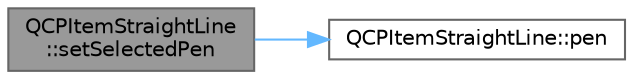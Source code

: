 digraph "QCPItemStraightLine::setSelectedPen"
{
 // LATEX_PDF_SIZE
  bgcolor="transparent";
  edge [fontname=Helvetica,fontsize=10,labelfontname=Helvetica,labelfontsize=10];
  node [fontname=Helvetica,fontsize=10,shape=box,height=0.2,width=0.4];
  rankdir="LR";
  Node1 [label="QCPItemStraightLine\l::setSelectedPen",height=0.2,width=0.4,color="gray40", fillcolor="grey60", style="filled", fontcolor="black",tooltip=" "];
  Node1 -> Node2 [color="steelblue1",style="solid"];
  Node2 [label="QCPItemStraightLine::pen",height=0.2,width=0.4,color="grey40", fillcolor="white", style="filled",URL="$class_q_c_p_item_straight_line.html#aa751d46cf36073607c11508763f85ff6",tooltip=" "];
}
